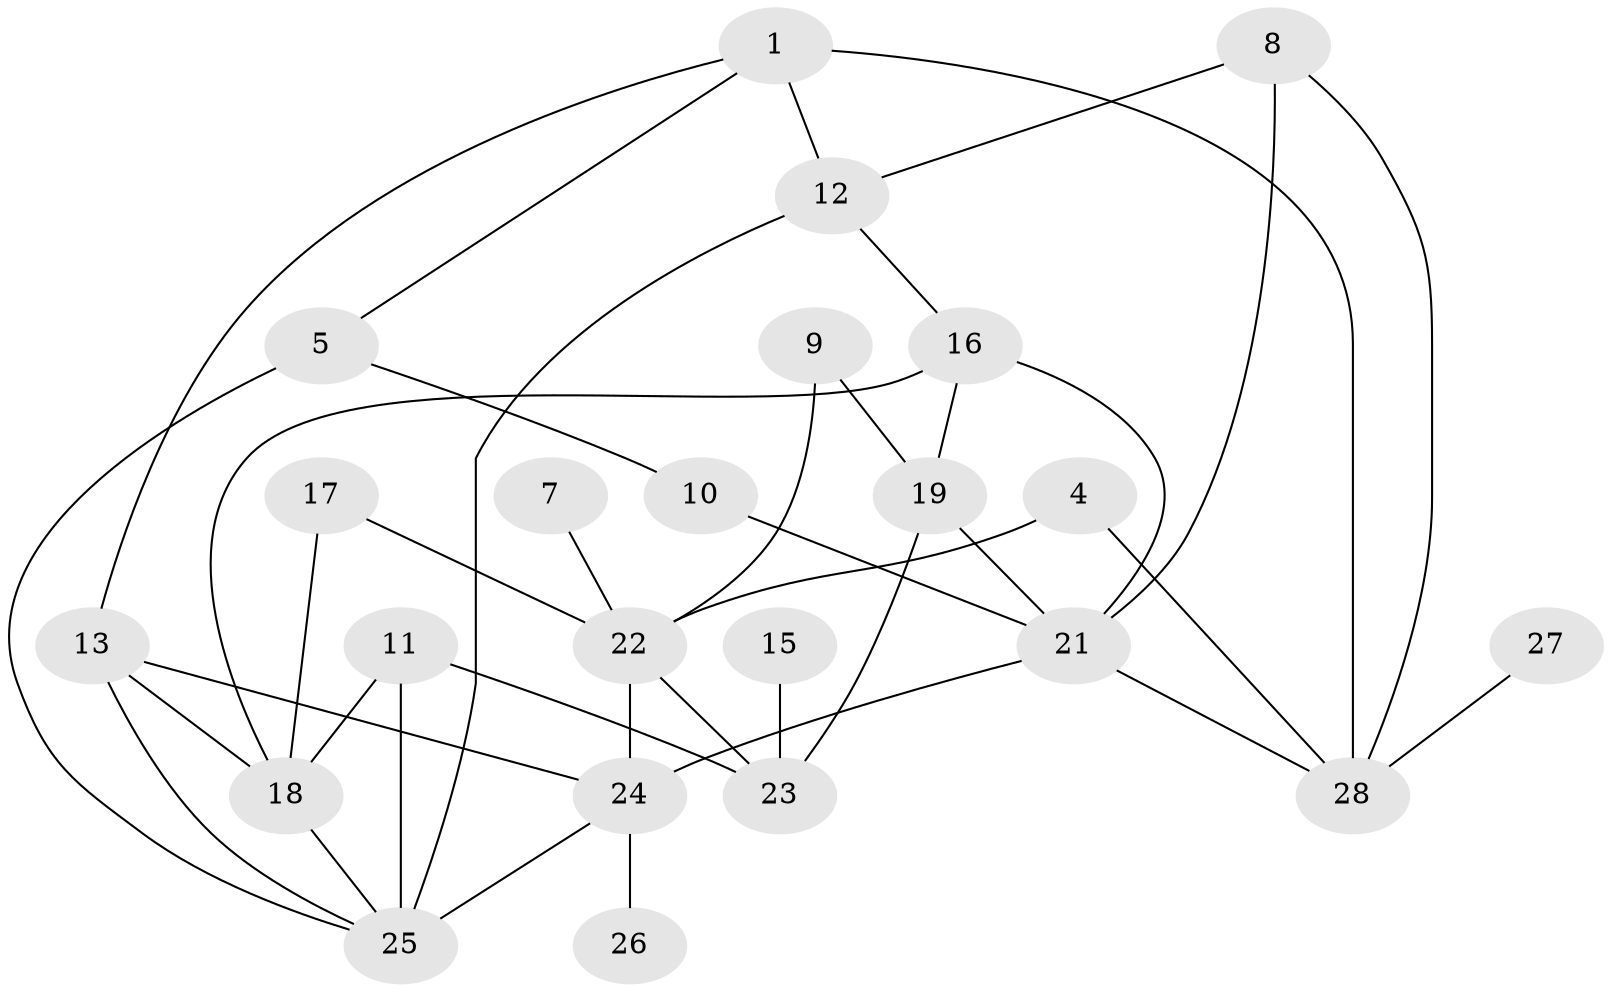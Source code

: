 // original degree distribution, {4: 0.10526315789473684, 2: 0.19298245614035087, 6: 0.017543859649122806, 3: 0.2807017543859649, 1: 0.22807017543859648, 0: 0.05263157894736842, 5: 0.12280701754385964}
// Generated by graph-tools (version 1.1) at 2025/49/03/09/25 03:49:05]
// undirected, 23 vertices, 39 edges
graph export_dot {
graph [start="1"]
  node [color=gray90,style=filled];
  1;
  4;
  5;
  7;
  8;
  9;
  10;
  11;
  12;
  13;
  15;
  16;
  17;
  18;
  19;
  21;
  22;
  23;
  24;
  25;
  26;
  27;
  28;
  1 -- 5 [weight=1.0];
  1 -- 12 [weight=1.0];
  1 -- 13 [weight=1.0];
  1 -- 28 [weight=1.0];
  4 -- 22 [weight=1.0];
  4 -- 28 [weight=1.0];
  5 -- 10 [weight=1.0];
  5 -- 25 [weight=1.0];
  7 -- 22 [weight=1.0];
  8 -- 12 [weight=1.0];
  8 -- 21 [weight=1.0];
  8 -- 28 [weight=1.0];
  9 -- 19 [weight=1.0];
  9 -- 22 [weight=1.0];
  10 -- 21 [weight=2.0];
  11 -- 18 [weight=1.0];
  11 -- 23 [weight=1.0];
  11 -- 25 [weight=2.0];
  12 -- 16 [weight=1.0];
  12 -- 25 [weight=1.0];
  13 -- 18 [weight=1.0];
  13 -- 24 [weight=1.0];
  13 -- 25 [weight=1.0];
  15 -- 23 [weight=1.0];
  16 -- 18 [weight=1.0];
  16 -- 19 [weight=1.0];
  16 -- 21 [weight=2.0];
  17 -- 18 [weight=1.0];
  17 -- 22 [weight=1.0];
  18 -- 25 [weight=2.0];
  19 -- 21 [weight=1.0];
  19 -- 23 [weight=1.0];
  21 -- 24 [weight=1.0];
  21 -- 28 [weight=1.0];
  22 -- 23 [weight=1.0];
  22 -- 24 [weight=1.0];
  24 -- 25 [weight=2.0];
  24 -- 26 [weight=1.0];
  27 -- 28 [weight=1.0];
}
